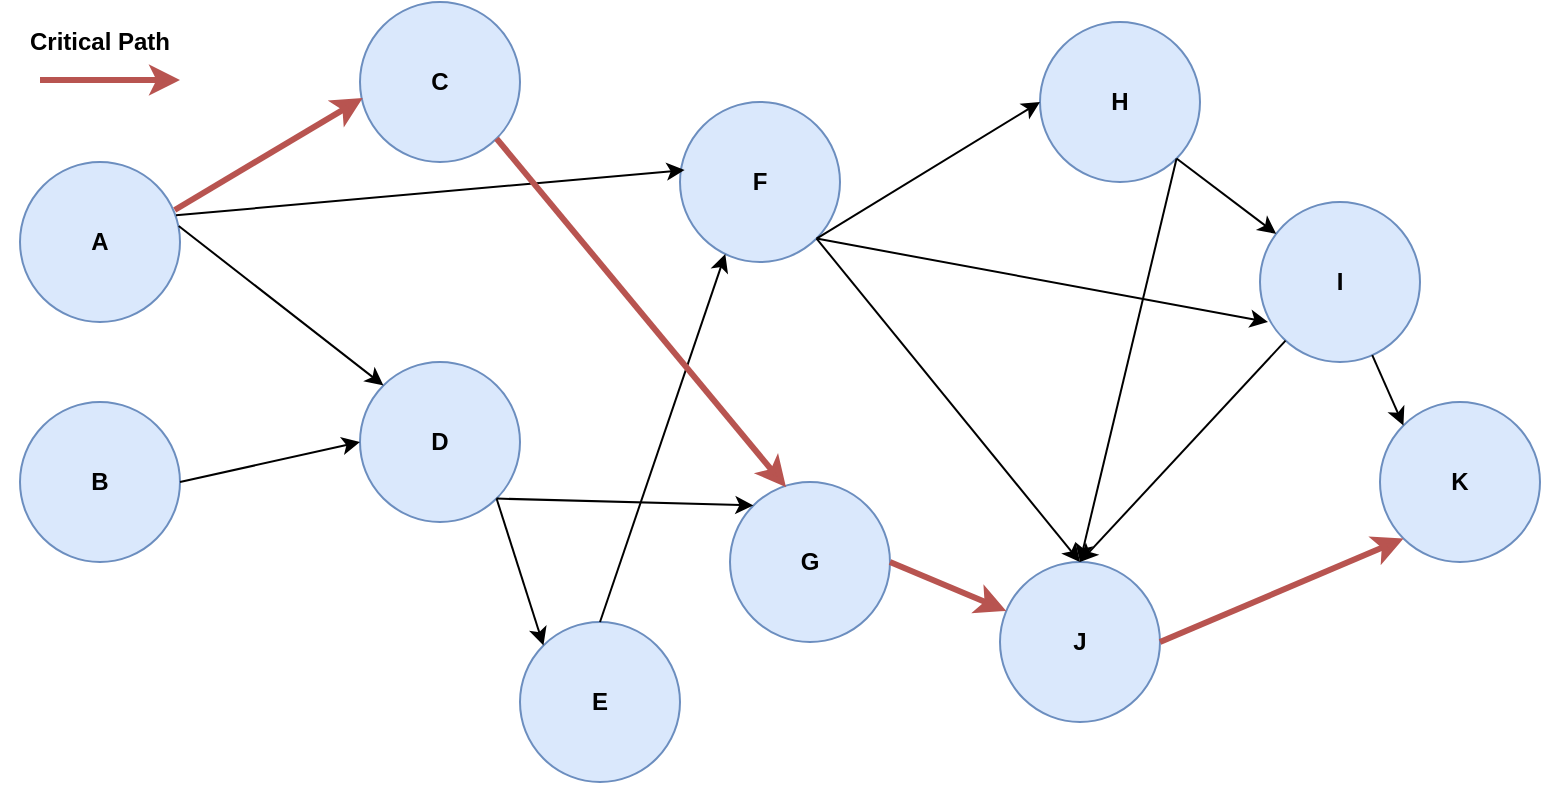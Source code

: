 <mxfile version="15.7.3" type="github">
  <diagram id="snEOONconb2m-LRFP6U-" name="Page-1">
    <mxGraphModel dx="782" dy="432" grid="1" gridSize="10" guides="1" tooltips="1" connect="1" arrows="1" fold="1" page="1" pageScale="1" pageWidth="850" pageHeight="1100" math="0" shadow="0">
      <root>
        <mxCell id="0" />
        <mxCell id="1" parent="0" />
        <mxCell id="aDxB4Li0WQIJteykIi52-1" value="&lt;b&gt;A&lt;/b&gt;" style="ellipse;whiteSpace=wrap;html=1;aspect=fixed;fillColor=#dae8fc;strokeColor=#6c8ebf;" vertex="1" parent="1">
          <mxGeometry x="70" y="100" width="80" height="80" as="geometry" />
        </mxCell>
        <mxCell id="aDxB4Li0WQIJteykIi52-2" value="&lt;b&gt;B&lt;/b&gt;" style="ellipse;whiteSpace=wrap;html=1;aspect=fixed;fillColor=#dae8fc;strokeColor=#6c8ebf;" vertex="1" parent="1">
          <mxGeometry x="70" y="220" width="80" height="80" as="geometry" />
        </mxCell>
        <mxCell id="aDxB4Li0WQIJteykIi52-3" value="&lt;b&gt;C&lt;/b&gt;" style="ellipse;whiteSpace=wrap;html=1;aspect=fixed;fillColor=#dae8fc;strokeColor=#6c8ebf;" vertex="1" parent="1">
          <mxGeometry x="240" y="20" width="80" height="80" as="geometry" />
        </mxCell>
        <mxCell id="aDxB4Li0WQIJteykIi52-4" value="&lt;b&gt;E&lt;/b&gt;" style="ellipse;whiteSpace=wrap;html=1;aspect=fixed;fillColor=#dae8fc;strokeColor=#6c8ebf;" vertex="1" parent="1">
          <mxGeometry x="320" y="330" width="80" height="80" as="geometry" />
        </mxCell>
        <mxCell id="aDxB4Li0WQIJteykIi52-5" value="&lt;b&gt;D&lt;/b&gt;" style="ellipse;whiteSpace=wrap;html=1;aspect=fixed;fillColor=#dae8fc;strokeColor=#6c8ebf;" vertex="1" parent="1">
          <mxGeometry x="240" y="200" width="80" height="80" as="geometry" />
        </mxCell>
        <mxCell id="aDxB4Li0WQIJteykIi52-6" value="&lt;b&gt;F&lt;/b&gt;" style="ellipse;whiteSpace=wrap;html=1;aspect=fixed;fillColor=#dae8fc;strokeColor=#6c8ebf;" vertex="1" parent="1">
          <mxGeometry x="400" y="70" width="80" height="80" as="geometry" />
        </mxCell>
        <mxCell id="aDxB4Li0WQIJteykIi52-7" value="&lt;b&gt;G&lt;/b&gt;" style="ellipse;whiteSpace=wrap;html=1;aspect=fixed;fillColor=#dae8fc;strokeColor=#6c8ebf;" vertex="1" parent="1">
          <mxGeometry x="425" y="260" width="80" height="80" as="geometry" />
        </mxCell>
        <mxCell id="aDxB4Li0WQIJteykIi52-8" value="&lt;b&gt;H&lt;/b&gt;" style="ellipse;whiteSpace=wrap;html=1;aspect=fixed;fillColor=#dae8fc;strokeColor=#6c8ebf;" vertex="1" parent="1">
          <mxGeometry x="580" y="30" width="80" height="80" as="geometry" />
        </mxCell>
        <mxCell id="aDxB4Li0WQIJteykIi52-9" value="&lt;b&gt;J&lt;/b&gt;" style="ellipse;whiteSpace=wrap;html=1;aspect=fixed;fillColor=#dae8fc;strokeColor=#6c8ebf;" vertex="1" parent="1">
          <mxGeometry x="560" y="300" width="80" height="80" as="geometry" />
        </mxCell>
        <mxCell id="aDxB4Li0WQIJteykIi52-10" value="&lt;b&gt;I&lt;/b&gt;" style="ellipse;whiteSpace=wrap;html=1;aspect=fixed;fillColor=#dae8fc;strokeColor=#6c8ebf;" vertex="1" parent="1">
          <mxGeometry x="690" y="120" width="80" height="80" as="geometry" />
        </mxCell>
        <mxCell id="aDxB4Li0WQIJteykIi52-11" value="&lt;b&gt;K&lt;/b&gt;" style="ellipse;whiteSpace=wrap;html=1;aspect=fixed;fillColor=#dae8fc;strokeColor=#6c8ebf;" vertex="1" parent="1">
          <mxGeometry x="750" y="220" width="80" height="80" as="geometry" />
        </mxCell>
        <mxCell id="aDxB4Li0WQIJteykIi52-12" value="" style="endArrow=classic;html=1;rounded=0;exitX=0.967;exitY=0.3;exitDx=0;exitDy=0;exitPerimeter=0;entryX=0.017;entryY=0.6;entryDx=0;entryDy=0;entryPerimeter=0;fillColor=#f8cecc;strokeColor=#b85450;strokeWidth=3;" edge="1" parent="1" source="aDxB4Li0WQIJteykIi52-1" target="aDxB4Li0WQIJteykIi52-3">
          <mxGeometry width="50" height="50" relative="1" as="geometry">
            <mxPoint x="170" y="130" as="sourcePoint" />
            <mxPoint x="220" y="80" as="targetPoint" />
          </mxGeometry>
        </mxCell>
        <mxCell id="aDxB4Li0WQIJteykIi52-13" value="" style="endArrow=classic;html=1;rounded=0;exitX=0.975;exitY=0.333;exitDx=0;exitDy=0;exitPerimeter=0;entryX=0.029;entryY=0.425;entryDx=0;entryDy=0;entryPerimeter=0;" edge="1" parent="1" source="aDxB4Li0WQIJteykIi52-1" target="aDxB4Li0WQIJteykIi52-6">
          <mxGeometry width="50" height="50" relative="1" as="geometry">
            <mxPoint x="170" y="150" as="sourcePoint" />
            <mxPoint x="220" y="100" as="targetPoint" />
          </mxGeometry>
        </mxCell>
        <mxCell id="aDxB4Li0WQIJteykIi52-15" value="" style="endArrow=classic;html=1;rounded=0;exitX=0.992;exitY=0.4;exitDx=0;exitDy=0;exitPerimeter=0;entryX=0;entryY=0;entryDx=0;entryDy=0;" edge="1" parent="1" source="aDxB4Li0WQIJteykIi52-1" target="aDxB4Li0WQIJteykIi52-5">
          <mxGeometry width="50" height="50" relative="1" as="geometry">
            <mxPoint x="158" y="126.64" as="sourcePoint" />
            <mxPoint x="397.32" y="144" as="targetPoint" />
          </mxGeometry>
        </mxCell>
        <mxCell id="aDxB4Li0WQIJteykIi52-16" value="" style="endArrow=classic;html=1;rounded=0;exitX=1;exitY=0.5;exitDx=0;exitDy=0;entryX=0;entryY=0.5;entryDx=0;entryDy=0;" edge="1" parent="1" source="aDxB4Li0WQIJteykIi52-2" target="aDxB4Li0WQIJteykIi52-5">
          <mxGeometry width="50" height="50" relative="1" as="geometry">
            <mxPoint x="159.36" y="142" as="sourcePoint" />
            <mxPoint x="261.716" y="211.716" as="targetPoint" />
          </mxGeometry>
        </mxCell>
        <mxCell id="aDxB4Li0WQIJteykIi52-17" value="" style="endArrow=classic;html=1;rounded=0;exitX=1;exitY=1;exitDx=0;exitDy=0;entryX=0;entryY=0;entryDx=0;entryDy=0;" edge="1" parent="1" source="aDxB4Li0WQIJteykIi52-5" target="aDxB4Li0WQIJteykIi52-4">
          <mxGeometry width="50" height="50" relative="1" as="geometry">
            <mxPoint x="160" y="270" as="sourcePoint" />
            <mxPoint x="170" y="340" as="targetPoint" />
          </mxGeometry>
        </mxCell>
        <mxCell id="aDxB4Li0WQIJteykIi52-18" value="" style="endArrow=classic;html=1;rounded=0;entryX=0;entryY=0;entryDx=0;entryDy=0;exitX=1;exitY=1;exitDx=0;exitDy=0;" edge="1" parent="1" source="aDxB4Li0WQIJteykIi52-5" target="aDxB4Li0WQIJteykIi52-7">
          <mxGeometry width="50" height="50" relative="1" as="geometry">
            <mxPoint x="180" y="280" as="sourcePoint" />
            <mxPoint x="260" y="250" as="targetPoint" />
          </mxGeometry>
        </mxCell>
        <mxCell id="aDxB4Li0WQIJteykIi52-19" value="" style="endArrow=classic;html=1;rounded=0;entryX=0.283;entryY=0.95;entryDx=0;entryDy=0;entryPerimeter=0;exitX=0.5;exitY=0;exitDx=0;exitDy=0;" edge="1" parent="1" source="aDxB4Li0WQIJteykIi52-4" target="aDxB4Li0WQIJteykIi52-6">
          <mxGeometry width="50" height="50" relative="1" as="geometry">
            <mxPoint x="310" y="330" as="sourcePoint" />
            <mxPoint x="270" y="260" as="targetPoint" />
          </mxGeometry>
        </mxCell>
        <mxCell id="aDxB4Li0WQIJteykIi52-20" value="" style="endArrow=classic;html=1;rounded=0;exitX=1;exitY=1;exitDx=0;exitDy=0;entryX=0.35;entryY=0.033;entryDx=0;entryDy=0;entryPerimeter=0;fillColor=#f8cecc;strokeColor=#b85450;strokeWidth=3;" edge="1" parent="1" source="aDxB4Li0WQIJteykIi52-3" target="aDxB4Li0WQIJteykIi52-7">
          <mxGeometry width="50" height="50" relative="1" as="geometry">
            <mxPoint x="157.36" y="134" as="sourcePoint" />
            <mxPoint x="251.36" y="78" as="targetPoint" />
          </mxGeometry>
        </mxCell>
        <mxCell id="aDxB4Li0WQIJteykIi52-23" value="" style="endArrow=classic;html=1;rounded=0;entryX=0;entryY=0.5;entryDx=0;entryDy=0;exitX=1;exitY=1;exitDx=0;exitDy=0;" edge="1" parent="1" source="aDxB4Li0WQIJteykIi52-6" target="aDxB4Li0WQIJteykIi52-8">
          <mxGeometry width="50" height="50" relative="1" as="geometry">
            <mxPoint x="290" y="280" as="sourcePoint" />
            <mxPoint x="401.716" y="331.716" as="targetPoint" />
          </mxGeometry>
        </mxCell>
        <mxCell id="aDxB4Li0WQIJteykIi52-24" value="" style="endArrow=classic;html=1;rounded=0;exitX=1;exitY=1;exitDx=0;exitDy=0;entryX=0.5;entryY=0;entryDx=0;entryDy=0;" edge="1" parent="1" source="aDxB4Li0WQIJteykIi52-6" target="aDxB4Li0WQIJteykIi52-9">
          <mxGeometry width="50" height="50" relative="1" as="geometry">
            <mxPoint x="300" y="290" as="sourcePoint" />
            <mxPoint x="411.716" y="341.716" as="targetPoint" />
          </mxGeometry>
        </mxCell>
        <mxCell id="aDxB4Li0WQIJteykIi52-25" value="" style="endArrow=classic;html=1;rounded=0;entryX=0.05;entryY=0.75;entryDx=0;entryDy=0;exitX=1;exitY=1;exitDx=0;exitDy=0;entryPerimeter=0;" edge="1" parent="1" source="aDxB4Li0WQIJteykIi52-6" target="aDxB4Li0WQIJteykIi52-10">
          <mxGeometry width="50" height="50" relative="1" as="geometry">
            <mxPoint x="310" y="300" as="sourcePoint" />
            <mxPoint x="421.716" y="351.716" as="targetPoint" />
          </mxGeometry>
        </mxCell>
        <mxCell id="aDxB4Li0WQIJteykIi52-27" value="" style="endArrow=classic;html=1;rounded=0;exitX=1;exitY=0.5;exitDx=0;exitDy=0;fillColor=#f8cecc;strokeColor=#b85450;strokeWidth=3;" edge="1" parent="1" source="aDxB4Li0WQIJteykIi52-7" target="aDxB4Li0WQIJteykIi52-9">
          <mxGeometry width="50" height="50" relative="1" as="geometry">
            <mxPoint x="338.284" y="258.284" as="sourcePoint" />
            <mxPoint x="451.716" y="261.716" as="targetPoint" />
          </mxGeometry>
        </mxCell>
        <mxCell id="aDxB4Li0WQIJteykIi52-28" value="" style="endArrow=classic;html=1;rounded=0;exitX=1;exitY=1;exitDx=0;exitDy=0;" edge="1" parent="1" source="aDxB4Li0WQIJteykIi52-8" target="aDxB4Li0WQIJteykIi52-10">
          <mxGeometry width="50" height="50" relative="1" as="geometry">
            <mxPoint x="348.284" y="268.284" as="sourcePoint" />
            <mxPoint x="461.716" y="271.716" as="targetPoint" />
          </mxGeometry>
        </mxCell>
        <mxCell id="aDxB4Li0WQIJteykIi52-29" value="" style="endArrow=classic;html=1;rounded=0;entryX=0.5;entryY=0;entryDx=0;entryDy=0;exitX=1;exitY=1;exitDx=0;exitDy=0;" edge="1" parent="1" source="aDxB4Li0WQIJteykIi52-8" target="aDxB4Li0WQIJteykIi52-9">
          <mxGeometry width="50" height="50" relative="1" as="geometry">
            <mxPoint x="358.284" y="278.284" as="sourcePoint" />
            <mxPoint x="471.716" y="281.716" as="targetPoint" />
          </mxGeometry>
        </mxCell>
        <mxCell id="aDxB4Li0WQIJteykIi52-30" value="" style="endArrow=classic;html=1;rounded=0;entryX=0.5;entryY=0;entryDx=0;entryDy=0;" edge="1" parent="1" source="aDxB4Li0WQIJteykIi52-10" target="aDxB4Li0WQIJteykIi52-9">
          <mxGeometry width="50" height="50" relative="1" as="geometry">
            <mxPoint x="368.284" y="288.284" as="sourcePoint" />
            <mxPoint x="680" y="290" as="targetPoint" />
          </mxGeometry>
        </mxCell>
        <mxCell id="aDxB4Li0WQIJteykIi52-31" value="" style="endArrow=classic;html=1;rounded=0;entryX=0;entryY=0;entryDx=0;entryDy=0;" edge="1" parent="1" source="aDxB4Li0WQIJteykIi52-10" target="aDxB4Li0WQIJteykIi52-11">
          <mxGeometry width="50" height="50" relative="1" as="geometry">
            <mxPoint x="710" y="210" as="sourcePoint" />
            <mxPoint x="491.716" y="301.716" as="targetPoint" />
          </mxGeometry>
        </mxCell>
        <mxCell id="aDxB4Li0WQIJteykIi52-32" value="" style="endArrow=classic;html=1;rounded=0;exitX=1;exitY=0.5;exitDx=0;exitDy=0;fillColor=#f8cecc;strokeColor=#b85450;entryX=0;entryY=1;entryDx=0;entryDy=0;strokeWidth=3;" edge="1" parent="1" source="aDxB4Li0WQIJteykIi52-9" target="aDxB4Li0WQIJteykIi52-11">
          <mxGeometry width="50" height="50" relative="1" as="geometry">
            <mxPoint x="520" y="290" as="sourcePoint" />
            <mxPoint x="631.351" y="319.693" as="targetPoint" />
          </mxGeometry>
        </mxCell>
        <mxCell id="aDxB4Li0WQIJteykIi52-33" value="" style="endArrow=classic;html=1;rounded=0;fillColor=#f8cecc;strokeColor=#b85450;strokeWidth=3;" edge="1" parent="1">
          <mxGeometry width="50" height="50" relative="1" as="geometry">
            <mxPoint x="80" y="59" as="sourcePoint" />
            <mxPoint x="150" y="59" as="targetPoint" />
          </mxGeometry>
        </mxCell>
        <mxCell id="aDxB4Li0WQIJteykIi52-34" value="&lt;b&gt;Critical Path&lt;/b&gt;" style="text;html=1;strokeColor=none;fillColor=none;align=center;verticalAlign=middle;whiteSpace=wrap;rounded=0;" vertex="1" parent="1">
          <mxGeometry x="60" y="30" width="100" height="20" as="geometry" />
        </mxCell>
      </root>
    </mxGraphModel>
  </diagram>
</mxfile>
